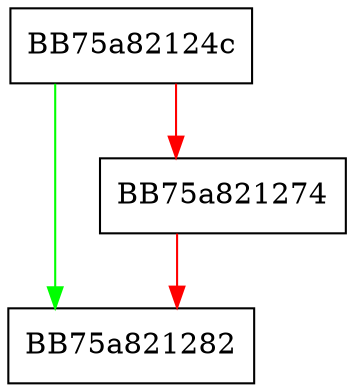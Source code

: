 digraph BehaviorEnumerator {
  node [shape="box"];
  graph [splines=ortho];
  BB75a82124c -> BB75a821282 [color="green"];
  BB75a82124c -> BB75a821274 [color="red"];
  BB75a821274 -> BB75a821282 [color="red"];
}